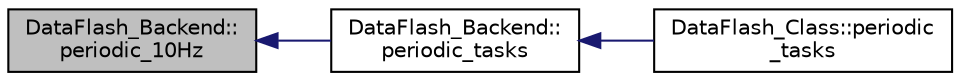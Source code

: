 digraph "DataFlash_Backend::periodic_10Hz"
{
 // INTERACTIVE_SVG=YES
  edge [fontname="Helvetica",fontsize="10",labelfontname="Helvetica",labelfontsize="10"];
  node [fontname="Helvetica",fontsize="10",shape=record];
  rankdir="LR";
  Node1 [label="DataFlash_Backend::\lperiodic_10Hz",height=0.2,width=0.4,color="black", fillcolor="grey75", style="filled", fontcolor="black"];
  Node1 -> Node2 [dir="back",color="midnightblue",fontsize="10",style="solid",fontname="Helvetica"];
  Node2 [label="DataFlash_Backend::\lperiodic_tasks",height=0.2,width=0.4,color="black", fillcolor="white", style="filled",URL="$classDataFlash__Backend.html#a1b3798baa61b65119a1bcdf82fd32df0"];
  Node2 -> Node3 [dir="back",color="midnightblue",fontsize="10",style="solid",fontname="Helvetica"];
  Node3 [label="DataFlash_Class::periodic\l_tasks",height=0.2,width=0.4,color="black", fillcolor="white", style="filled",URL="$classDataFlash__Class.html#ae082156e62b4a139a4a07ff33bfc6584"];
}
